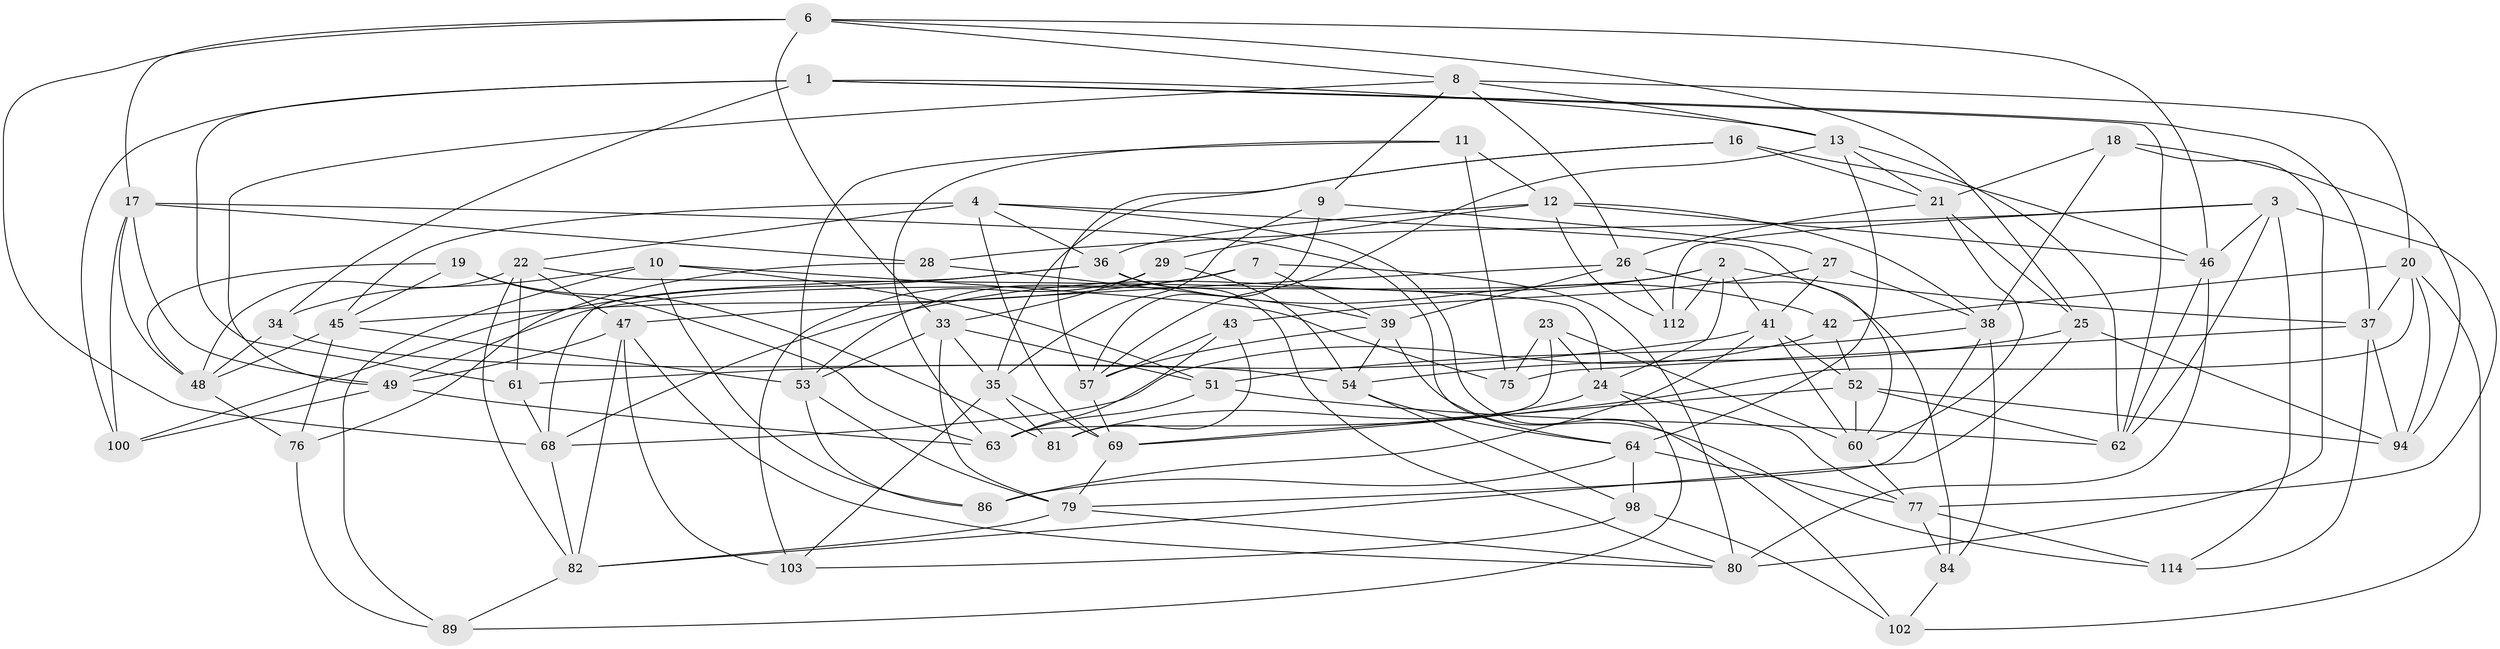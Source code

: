 // Generated by graph-tools (version 1.1) at 2025/24/03/03/25 07:24:28]
// undirected, 70 vertices, 182 edges
graph export_dot {
graph [start="1"]
  node [color=gray90,style=filled];
  1 [super="+92"];
  2 [super="+5"];
  3 [super="+55"];
  4 [super="+67"];
  6 [super="+14"];
  7;
  8 [super="+30"];
  9;
  10 [super="+15"];
  11;
  12 [super="+70"];
  13 [super="+31"];
  16;
  17 [super="+101"];
  18;
  19;
  20 [super="+72"];
  21 [super="+99"];
  22 [super="+32"];
  23;
  24 [super="+66"];
  25 [super="+58"];
  26 [super="+113"];
  27;
  28;
  29;
  33 [super="+40"];
  34;
  35 [super="+78"];
  36 [super="+44"];
  37 [super="+59"];
  38 [super="+105"];
  39 [super="+50"];
  41 [super="+91"];
  42;
  43;
  45 [super="+93"];
  46 [super="+95"];
  47 [super="+56"];
  48 [super="+108"];
  49 [super="+74"];
  51 [super="+97"];
  52 [super="+73"];
  53 [super="+65"];
  54 [super="+110"];
  57 [super="+71"];
  60 [super="+83"];
  61;
  62 [super="+96"];
  63 [super="+104"];
  64 [super="+88"];
  68 [super="+85"];
  69 [super="+87"];
  75;
  76;
  77 [super="+111"];
  79 [super="+90"];
  80 [super="+107"];
  81;
  82 [super="+109"];
  84;
  86;
  89;
  94 [super="+106"];
  98;
  100;
  102;
  103;
  112;
  114;
  1 -- 61;
  1 -- 34;
  1 -- 62;
  1 -- 13;
  1 -- 100;
  1 -- 37;
  2 -- 68;
  2 -- 41;
  2 -- 49;
  2 -- 112;
  2 -- 24;
  2 -- 37;
  3 -- 77;
  3 -- 46;
  3 -- 112;
  3 -- 114;
  3 -- 28;
  3 -- 62;
  4 -- 36;
  4 -- 22;
  4 -- 45;
  4 -- 102;
  4 -- 69;
  4 -- 60;
  6 -- 33;
  6 -- 25;
  6 -- 8;
  6 -- 17;
  6 -- 68;
  6 -- 46;
  7 -- 39;
  7 -- 53;
  7 -- 45;
  7 -- 80;
  8 -- 9;
  8 -- 26;
  8 -- 20;
  8 -- 49;
  8 -- 13;
  9 -- 57;
  9 -- 35;
  9 -- 27;
  10 -- 34;
  10 -- 75;
  10 -- 51 [weight=2];
  10 -- 89;
  10 -- 86;
  11 -- 75;
  11 -- 12;
  11 -- 53;
  11 -- 63;
  12 -- 46;
  12 -- 38;
  12 -- 112;
  12 -- 29;
  12 -- 36;
  13 -- 64;
  13 -- 57;
  13 -- 62;
  13 -- 21;
  16 -- 57;
  16 -- 35;
  16 -- 21;
  16 -- 46;
  17 -- 100;
  17 -- 64;
  17 -- 48;
  17 -- 28;
  17 -- 49;
  18 -- 21;
  18 -- 80;
  18 -- 94;
  18 -- 38;
  19 -- 81;
  19 -- 45;
  19 -- 63;
  19 -- 48;
  20 -- 69;
  20 -- 102;
  20 -- 42;
  20 -- 94;
  20 -- 37;
  21 -- 26;
  21 -- 60;
  21 -- 25;
  22 -- 61;
  22 -- 24;
  22 -- 47;
  22 -- 82;
  22 -- 48;
  23 -- 75;
  23 -- 60;
  23 -- 24;
  23 -- 63;
  24 -- 81;
  24 -- 89;
  24 -- 77;
  25 -- 82;
  25 -- 94 [weight=2];
  25 -- 54;
  26 -- 47;
  26 -- 112;
  26 -- 84;
  26 -- 39;
  27 -- 43;
  27 -- 41;
  27 -- 38;
  28 -- 76;
  28 -- 39;
  29 -- 103;
  29 -- 54;
  29 -- 33;
  33 -- 79;
  33 -- 35;
  33 -- 53;
  33 -- 51;
  34 -- 48;
  34 -- 54;
  35 -- 103;
  35 -- 81;
  35 -- 69;
  36 -- 100;
  36 -- 42;
  36 -- 80;
  36 -- 68;
  37 -- 114;
  37 -- 75;
  37 -- 94;
  38 -- 51;
  38 -- 84;
  38 -- 79;
  39 -- 114;
  39 -- 54;
  39 -- 57;
  41 -- 60;
  41 -- 61;
  41 -- 86;
  41 -- 52;
  42 -- 52;
  42 -- 68;
  43 -- 63;
  43 -- 57;
  43 -- 81;
  45 -- 76;
  45 -- 53;
  45 -- 48;
  46 -- 80;
  46 -- 62;
  47 -- 82;
  47 -- 49;
  47 -- 103;
  47 -- 80;
  48 -- 76;
  49 -- 63;
  49 -- 100;
  51 -- 62;
  51 -- 63;
  52 -- 69;
  52 -- 94;
  52 -- 62;
  52 -- 60;
  53 -- 79;
  53 -- 86;
  54 -- 98;
  54 -- 64;
  57 -- 69;
  60 -- 77;
  61 -- 68;
  64 -- 98;
  64 -- 86;
  64 -- 77;
  68 -- 82;
  69 -- 79;
  76 -- 89;
  77 -- 84;
  77 -- 114;
  79 -- 80;
  79 -- 82;
  82 -- 89;
  84 -- 102;
  98 -- 103;
  98 -- 102;
}
